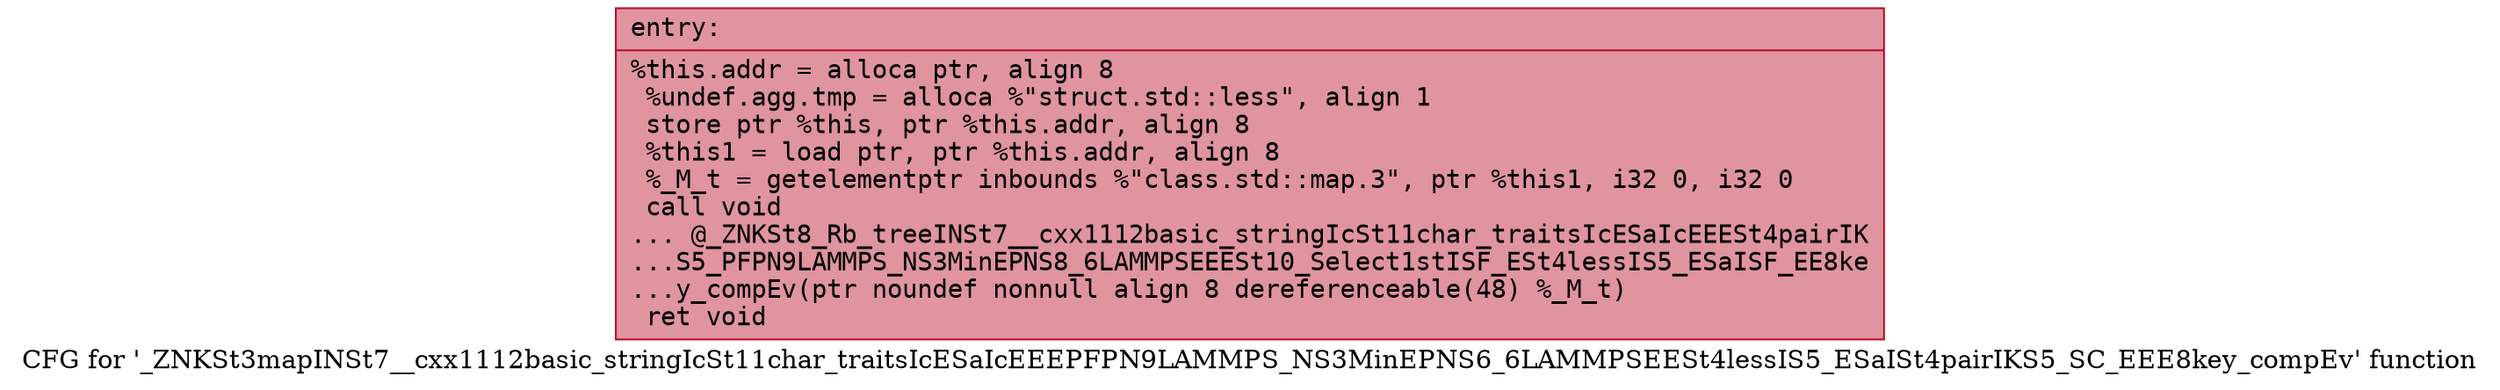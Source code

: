 digraph "CFG for '_ZNKSt3mapINSt7__cxx1112basic_stringIcSt11char_traitsIcESaIcEEEPFPN9LAMMPS_NS3MinEPNS6_6LAMMPSEESt4lessIS5_ESaISt4pairIKS5_SC_EEE8key_compEv' function" {
	label="CFG for '_ZNKSt3mapINSt7__cxx1112basic_stringIcSt11char_traitsIcESaIcEEEPFPN9LAMMPS_NS3MinEPNS6_6LAMMPSEESt4lessIS5_ESaISt4pairIKS5_SC_EEE8key_compEv' function";

	Node0x55ee2716dba0 [shape=record,color="#b70d28ff", style=filled, fillcolor="#b70d2870" fontname="Courier",label="{entry:\l|  %this.addr = alloca ptr, align 8\l  %undef.agg.tmp = alloca %\"struct.std::less\", align 1\l  store ptr %this, ptr %this.addr, align 8\l  %this1 = load ptr, ptr %this.addr, align 8\l  %_M_t = getelementptr inbounds %\"class.std::map.3\", ptr %this1, i32 0, i32 0\l  call void\l... @_ZNKSt8_Rb_treeINSt7__cxx1112basic_stringIcSt11char_traitsIcESaIcEEESt4pairIK\l...S5_PFPN9LAMMPS_NS3MinEPNS8_6LAMMPSEEESt10_Select1stISF_ESt4lessIS5_ESaISF_EE8ke\l...y_compEv(ptr noundef nonnull align 8 dereferenceable(48) %_M_t)\l  ret void\l}"];
}
